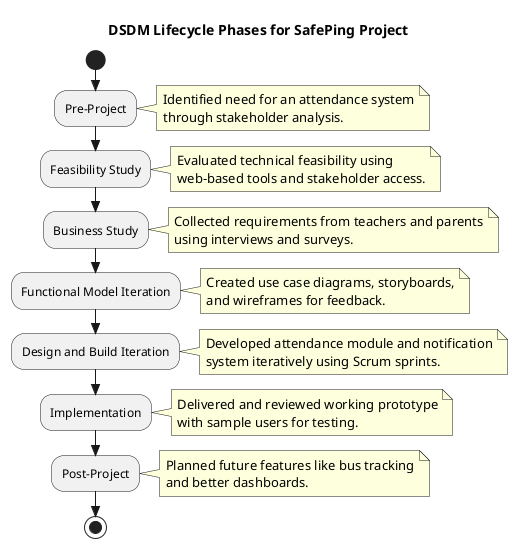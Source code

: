 @startuml
skinparam style strictuml
skinparam packageStyle rectangle
title DSDM Lifecycle Phases for SafePing Project

start

:Pre-Project;
note right
  Identified need for an attendance system
  through stakeholder analysis.
end note

:Feasibility Study;
note right
  Evaluated technical feasibility using
  web-based tools and stakeholder access.
end note

:Business Study;
note right
  Collected requirements from teachers and parents
  using interviews and surveys.
end note

:Functional Model Iteration;
note right
  Created use case diagrams, storyboards,
  and wireframes for feedback.
end note

:Design and Build Iteration;
note right
  Developed attendance module and notification
  system iteratively using Scrum sprints.
end note

:Implementation;
note right
  Delivered and reviewed working prototype
  with sample users for testing.
end note

:Post-Project;
note right
  Planned future features like bus tracking
  and better dashboards.
end note

stop

@enduml
